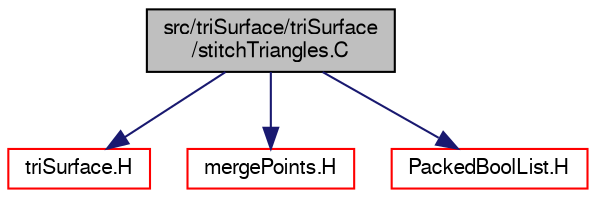 digraph "src/triSurface/triSurface/stitchTriangles.C"
{
  bgcolor="transparent";
  edge [fontname="FreeSans",fontsize="10",labelfontname="FreeSans",labelfontsize="10"];
  node [fontname="FreeSans",fontsize="10",shape=record];
  Node0 [label="src/triSurface/triSurface\l/stitchTriangles.C",height=0.2,width=0.4,color="black", fillcolor="grey75", style="filled", fontcolor="black"];
  Node0 -> Node1 [color="midnightblue",fontsize="10",style="solid",fontname="FreeSans"];
  Node1 [label="triSurface.H",height=0.2,width=0.4,color="red",URL="$a17024.html"];
  Node0 -> Node166 [color="midnightblue",fontsize="10",style="solid",fontname="FreeSans"];
  Node166 [label="mergePoints.H",height=0.2,width=0.4,color="red",URL="$a11387.html",tooltip="Merge points. See below. "];
  Node0 -> Node167 [color="midnightblue",fontsize="10",style="solid",fontname="FreeSans"];
  Node167 [label="PackedBoolList.H",height=0.2,width=0.4,color="red",URL="$a08696.html"];
}
